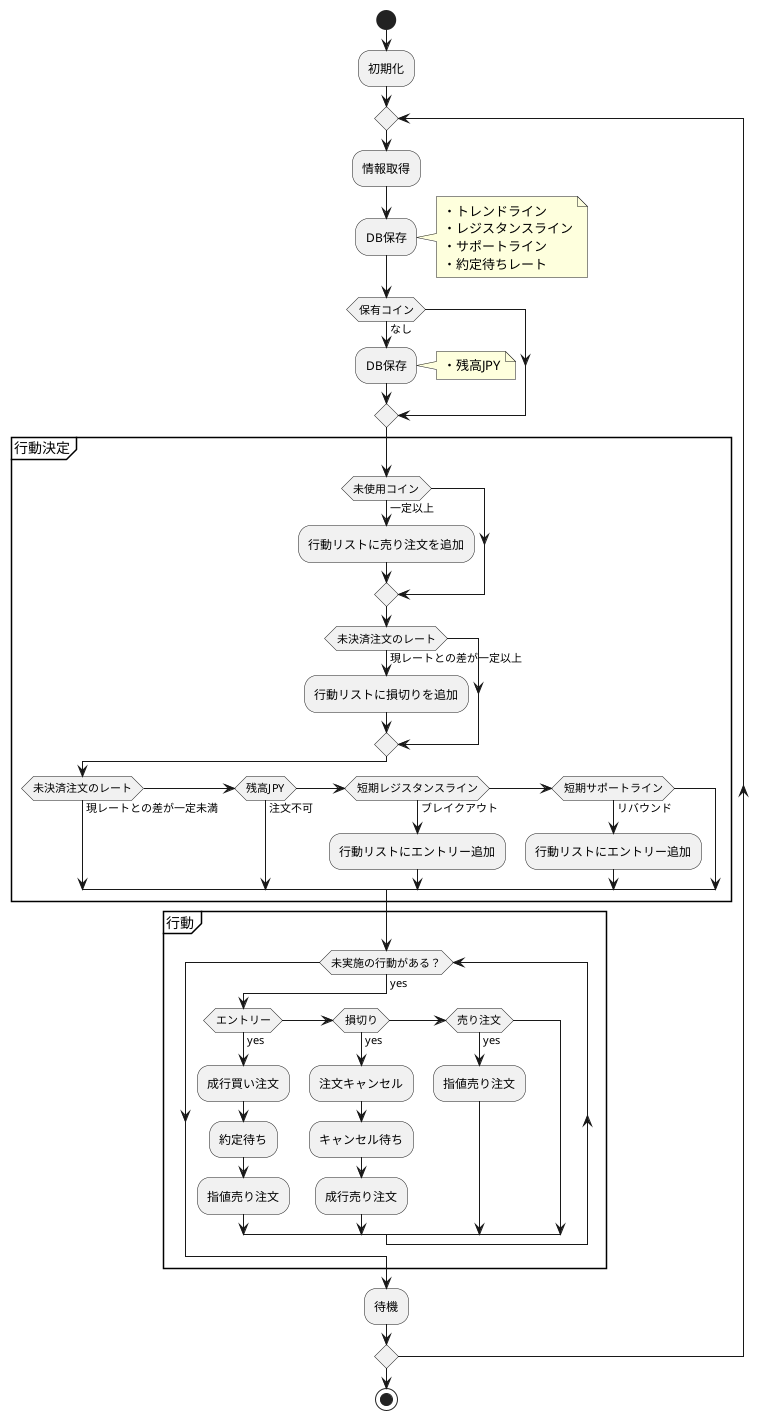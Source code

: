 @startuml trading-bot-rust
start

:初期化;

repeat
    :情報取得;

    :DB保存;
    note right
        ・トレンドライン
        ・レジスタンスライン
        ・サポートライン
        ・約定待ちレート
    end note

    if (保有コイン) then (なし)
        :DB保存;
        note right
            ・残高JPY
        end note
    endif

    partition 行動決定 {
        if (未使用コイン) then (一定以上)
            :行動リストに売り注文を追加;
        endif

        if (未決済注文のレート) then (現レートとの差が一定以上)
            :行動リストに損切りを追加;
        endif
        if (未決済注文のレート) then (現レートとの差が一定未満)
        elseif (残高JPY) then (注文不可)
        elseif (短期レジスタンスライン) then (ブレイクアウト)
            :行動リストにエントリー追加;
        elseif (短期サポートライン) then (リバウンド)
            :行動リストにエントリー追加;
        endif
    }

    partition 行動 {
        while (未実施の行動がある？) is (yes)
            if (エントリー) then (yes)
                :成行買い注文;
                :約定待ち;
                :指値売り注文;
            elseif (損切り) then (yes)
                :注文キャンセル;
                :キャンセル待ち;
                :成行売り注文;
            elseif (売り注文) then (yes)
                :指値売り注文;
            endif
        endwhile
    }

    :待機;
repeat while

stop
@enduml